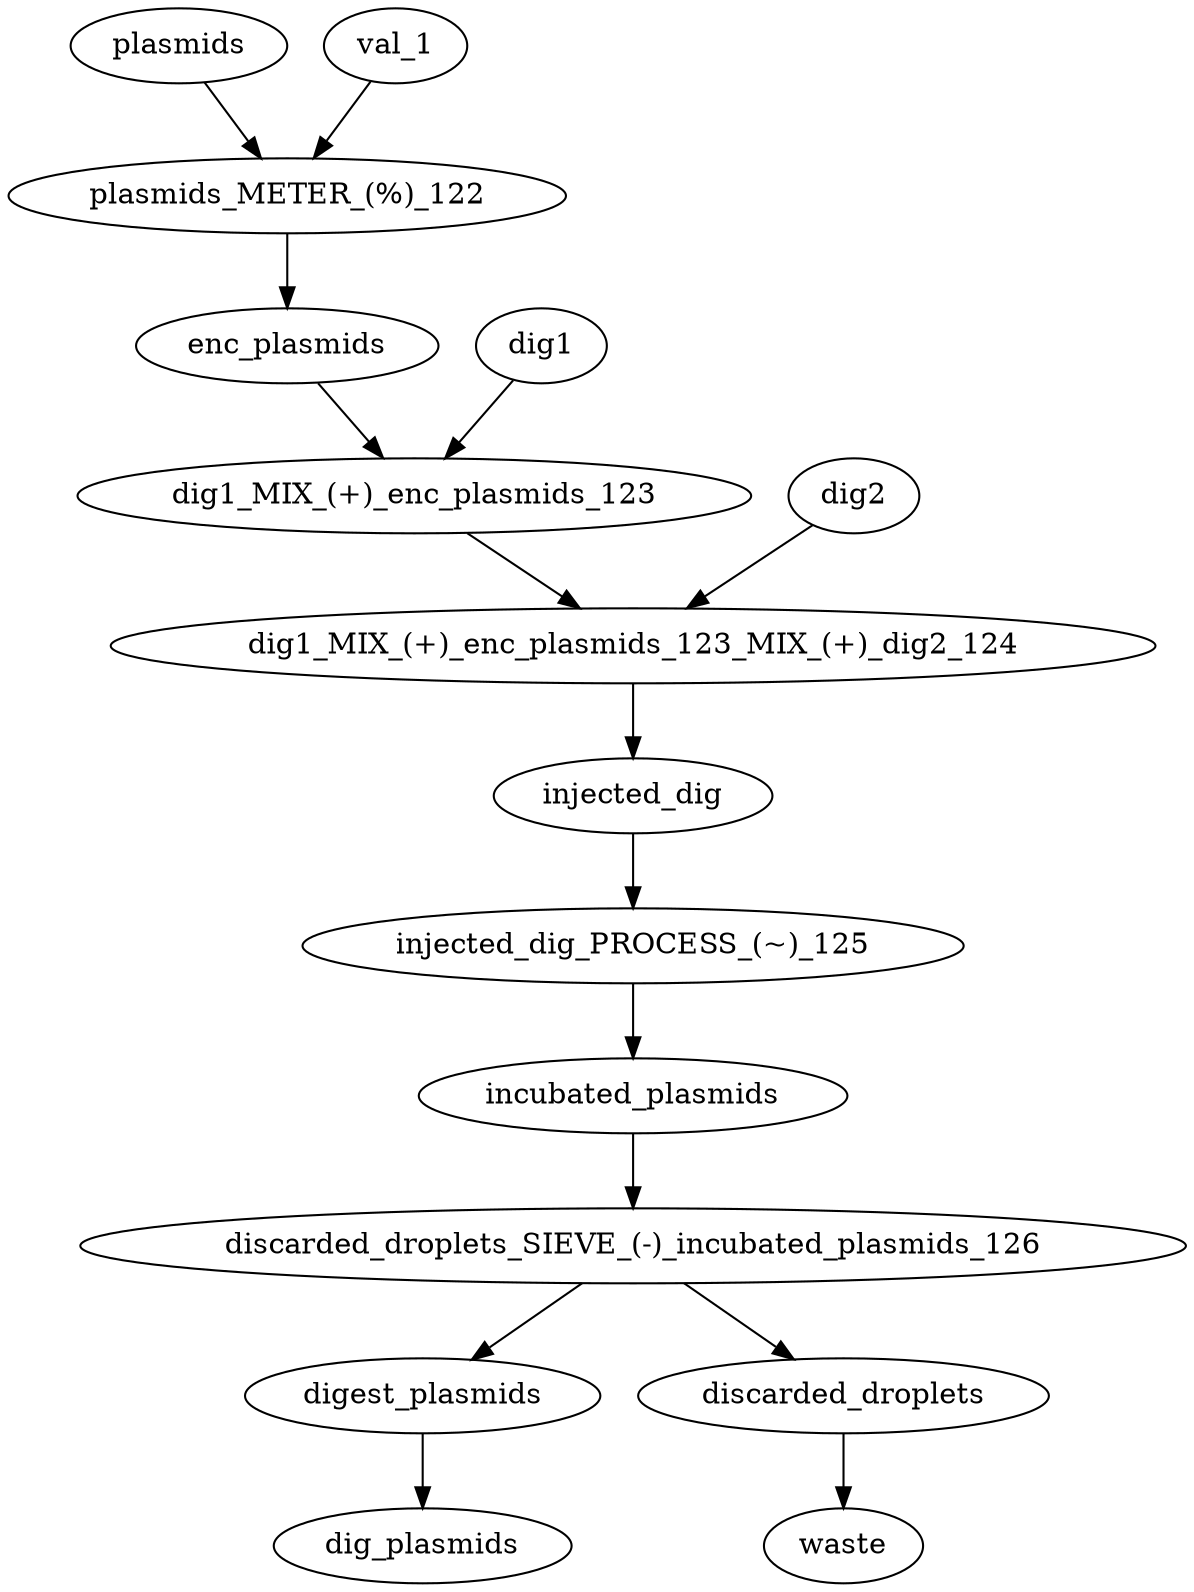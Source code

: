 strict digraph "" {
	plasmids -> "plasmids_METER_(%)_122";
	dig1 -> "dig1_MIX_(+)_enc_plasmids_123";
	dig2 -> "dig1_MIX_(+)_enc_plasmids_123_MIX_(+)_dig2_124";
	enc_plasmids -> "dig1_MIX_(+)_enc_plasmids_123";
	injected_dig -> "injected_dig_PROCESS_(~)_125";
	incubated_plasmids -> "discarded_droplets_SIEVE_(-)_incubated_plasmids_126";
	digest_plasmids -> dig_plasmids;
	discarded_droplets -> waste;
	"plasmids_METER_(%)_122" -> enc_plasmids;
	val_1 -> "plasmids_METER_(%)_122";
	"dig1_MIX_(+)_enc_plasmids_123" -> "dig1_MIX_(+)_enc_plasmids_123_MIX_(+)_dig2_124";
	"dig1_MIX_(+)_enc_plasmids_123_MIX_(+)_dig2_124" -> injected_dig;
	"injected_dig_PROCESS_(~)_125" -> incubated_plasmids;
	"discarded_droplets_SIEVE_(-)_incubated_plasmids_126" -> digest_plasmids;
	"discarded_droplets_SIEVE_(-)_incubated_plasmids_126" -> discarded_droplets;
}
